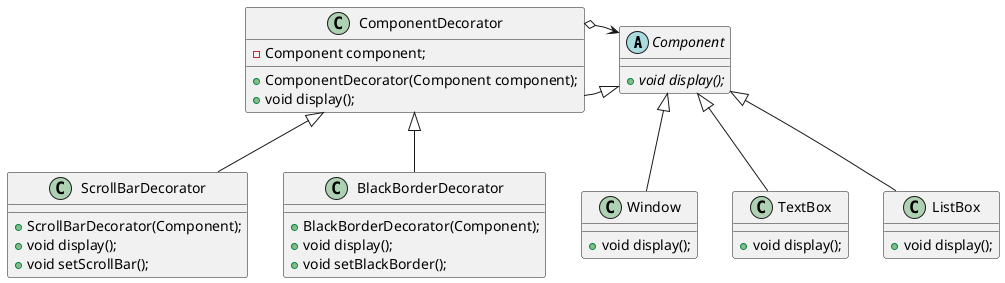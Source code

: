@startuml

abstract class Component{
+{abstract} void display();
}
class ComponentDecorator{
-Component component;
+ComponentDecorator(Component component);
+void display();
}

class Window{
+void display();
}

class TextBox{
+void display();
}
class ListBox{
+void display();
}
class ScrollBarDecorator{
+ScrollBarDecorator(Component);
+void display();
+void setScrollBar();
}

class BlackBorderDecorator{
+BlackBorderDecorator(Component);
+void display();
+void setBlackBorder();
}
ComponentDecorator -right--|>Component
ComponentDecorator o-right-->Component
Window -up-|>Component
TextBox -up-|>Component
ListBox -up-|>Component

ScrollBarDecorator -up-|>ComponentDecorator
BlackBorderDecorator -up-|>ComponentDecorator
@enduml